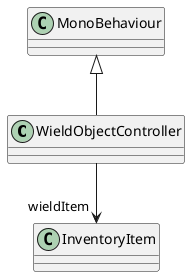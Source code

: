 @startuml
class WieldObjectController {
}
MonoBehaviour <|-- WieldObjectController
WieldObjectController --> "wieldItem" InventoryItem
@enduml
